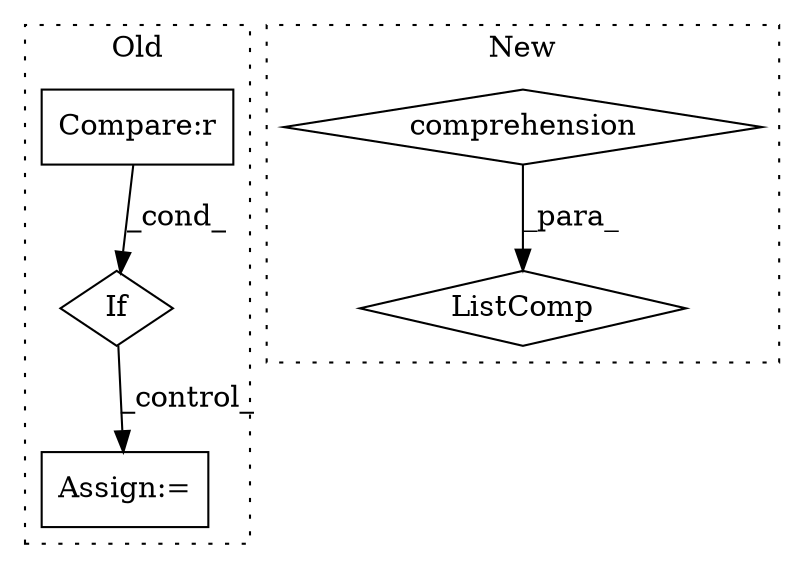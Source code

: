 digraph G {
subgraph cluster0 {
1 [label="If" a="96" s="4573,4595" l="0,14" shape="diamond"];
4 [label="Compare:r" a="40" s="4573" l="22" shape="box"];
5 [label="Assign:=" a="68" s="4617" l="3" shape="box"];
label = "Old";
style="dotted";
}
subgraph cluster1 {
2 [label="ListComp" a="106" s="1297" l="41" shape="diamond"];
3 [label="comprehension" a="45" s="1300" l="3" shape="diamond"];
label = "New";
style="dotted";
}
1 -> 5 [label="_control_"];
3 -> 2 [label="_para_"];
4 -> 1 [label="_cond_"];
}